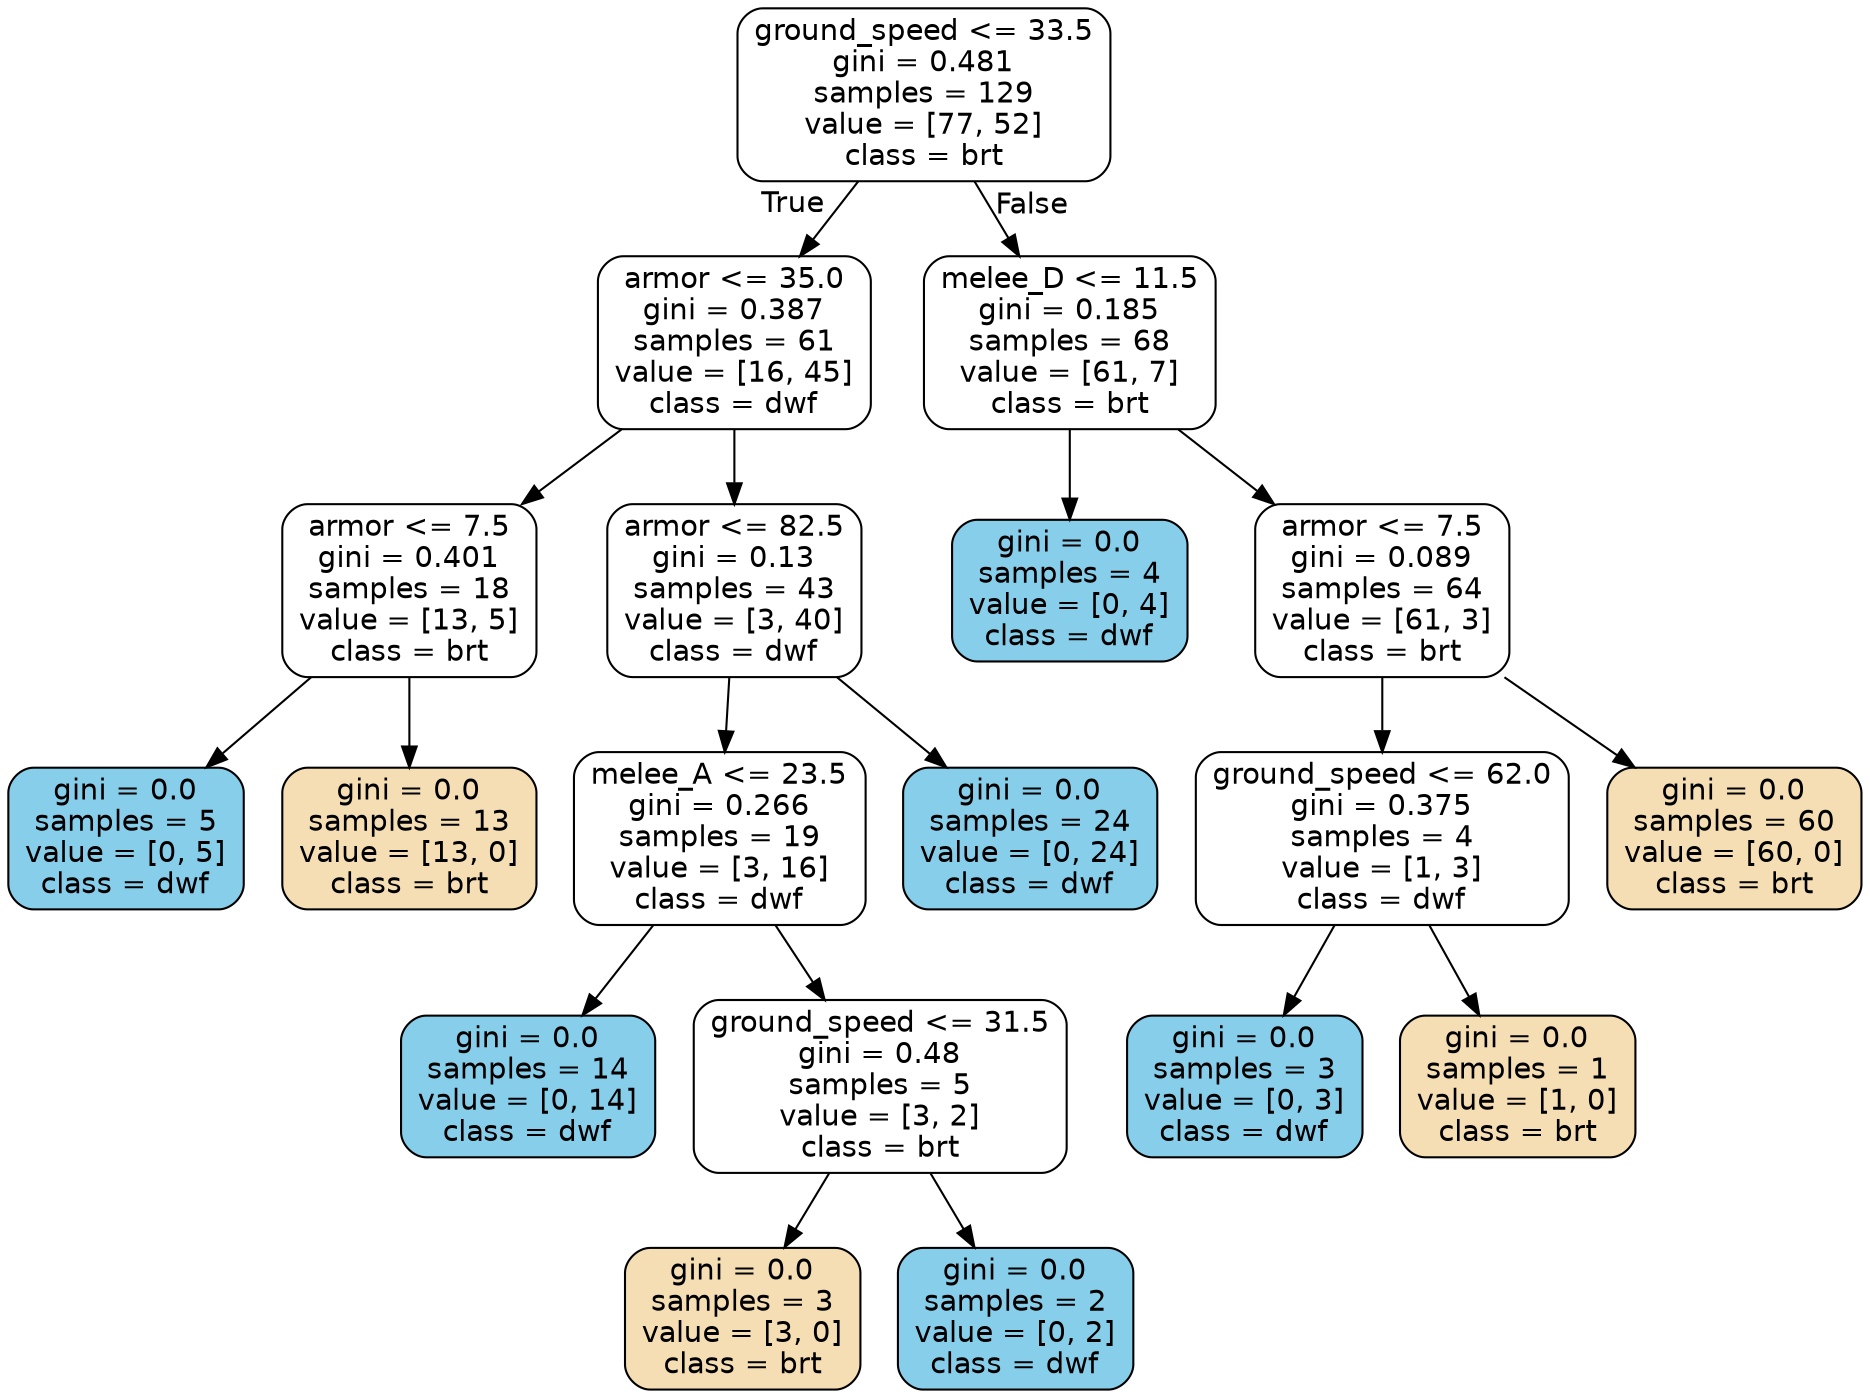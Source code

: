 digraph Tree {
node [shape=box, style="rounded, filled", color="black", fontname=helvetica] ;
edge [fontname=helvetica] ;
0 [label="ground_speed <= 33.5\ngini = 0.481\nsamples = 129\nvalue = [77, 52]\nclass = brt",fillcolor = "white"] ;
1 [label="armor <= 35.0\ngini = 0.387\nsamples = 61\nvalue = [16, 45]\nclass = dwf",fillcolor = "white"] ;
0 -> 1 [labeldistance=2.5, labelangle=45, headlabel="True"] ;
2 [label="armor <= 7.5\ngini = 0.401\nsamples = 18\nvalue = [13, 5]\nclass = brt",fillcolor = "white"] ;
1 -> 2 ;
3 [label="gini = 0.0\nsamples = 5\nvalue = [0, 5]\nclass = dwf",fillcolor = "skyblue"] ;
2 -> 3 ;
4 [label="gini = 0.0\nsamples = 13\nvalue = [13, 0]\nclass = brt",fillcolor = "wheat"] ;
2 -> 4 ;
5 [label="armor <= 82.5\ngini = 0.13\nsamples = 43\nvalue = [3, 40]\nclass = dwf",fillcolor = "white"] ;
1 -> 5 ;
6 [label="melee_A <= 23.5\ngini = 0.266\nsamples = 19\nvalue = [3, 16]\nclass = dwf",fillcolor = "white"] ;
5 -> 6 ;
7 [label="gini = 0.0\nsamples = 14\nvalue = [0, 14]\nclass = dwf",fillcolor = "skyblue"] ;
6 -> 7 ;
8 [label="ground_speed <= 31.5\ngini = 0.48\nsamples = 5\nvalue = [3, 2]\nclass = brt",fillcolor = "white"] ;
6 -> 8 ;
9 [label="gini = 0.0\nsamples = 3\nvalue = [3, 0]\nclass = brt",fillcolor = "wheat"] ;
8 -> 9 ;
10 [label="gini = 0.0\nsamples = 2\nvalue = [0, 2]\nclass = dwf",fillcolor = "skyblue"] ;
8 -> 10 ;
11 [label="gini = 0.0\nsamples = 24\nvalue = [0, 24]\nclass = dwf",fillcolor = "skyblue"] ;
5 -> 11 ;
12 [label="melee_D <= 11.5\ngini = 0.185\nsamples = 68\nvalue = [61, 7]\nclass = brt",fillcolor = "white"] ;
0 -> 12 [labeldistance=2.5, labelangle=-45, headlabel="False"] ;
13 [label="gini = 0.0\nsamples = 4\nvalue = [0, 4]\nclass = dwf",fillcolor = "skyblue"] ;
12 -> 13 ;
14 [label="armor <= 7.5\ngini = 0.089\nsamples = 64\nvalue = [61, 3]\nclass = brt",fillcolor = "white"] ;
12 -> 14 ;
15 [label="ground_speed <= 62.0\ngini = 0.375\nsamples = 4\nvalue = [1, 3]\nclass = dwf",fillcolor = "white"] ;
14 -> 15 ;
16 [label="gini = 0.0\nsamples = 3\nvalue = [0, 3]\nclass = dwf",fillcolor = "skyblue"] ;
15 -> 16 ;
17 [label="gini = 0.0\nsamples = 1\nvalue = [1, 0]\nclass = brt",fillcolor = "wheat"] ;
15 -> 17 ;
18 [label="gini = 0.0\nsamples = 60\nvalue = [60, 0]\nclass = brt",fillcolor = "wheat"] ;
14 -> 18 ;
}
